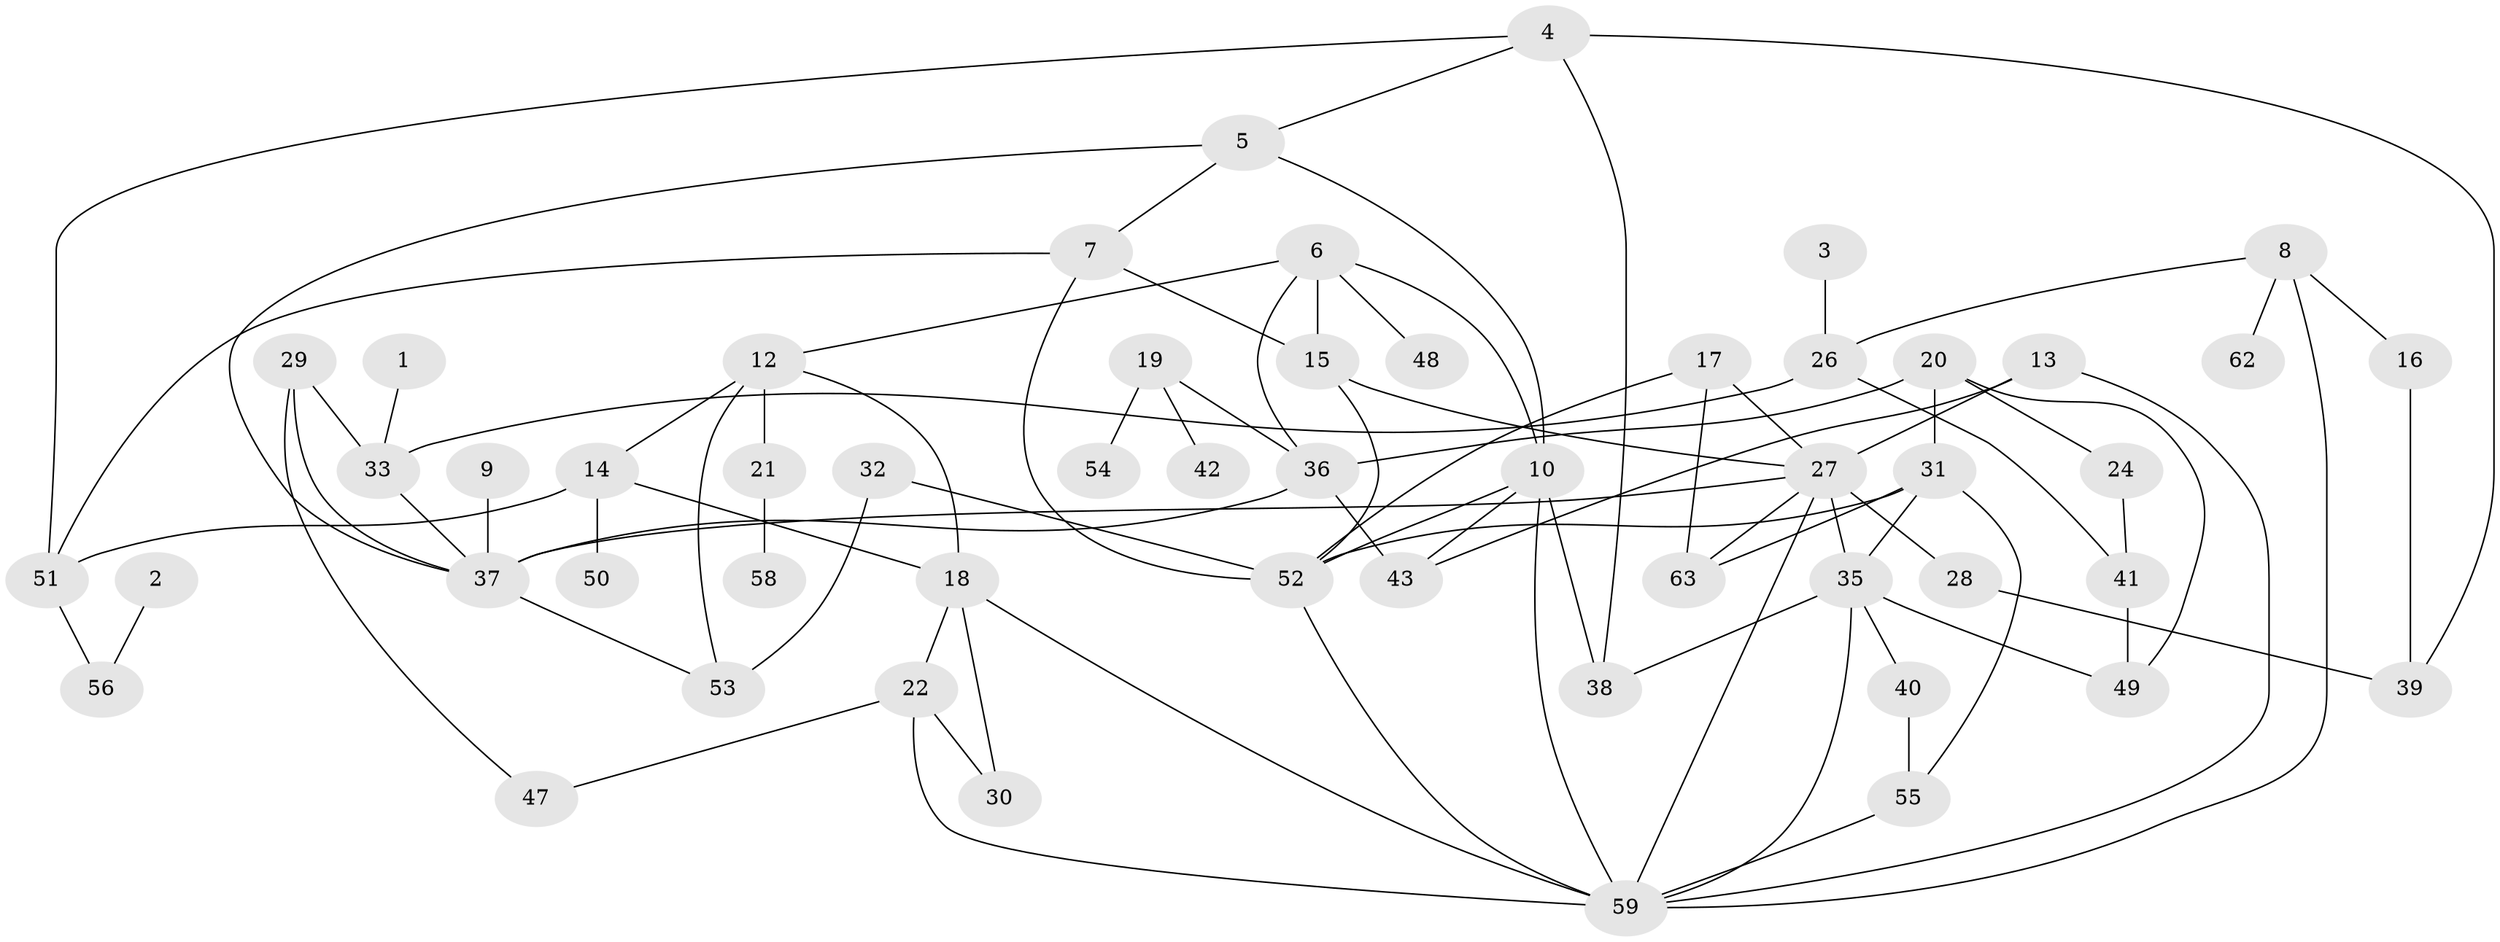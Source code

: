 // original degree distribution, {2: 0.2677165354330709, 1: 0.1968503937007874, 3: 0.2283464566929134, 5: 0.09448818897637795, 6: 0.015748031496062992, 0: 0.08661417322834646, 4: 0.10236220472440945, 8: 0.007874015748031496}
// Generated by graph-tools (version 1.1) at 2025/33/03/09/25 02:33:46]
// undirected, 53 vertices, 88 edges
graph export_dot {
graph [start="1"]
  node [color=gray90,style=filled];
  1;
  2;
  3;
  4;
  5;
  6;
  7;
  8;
  9;
  10;
  12;
  13;
  14;
  15;
  16;
  17;
  18;
  19;
  20;
  21;
  22;
  24;
  26;
  27;
  28;
  29;
  30;
  31;
  32;
  33;
  35;
  36;
  37;
  38;
  39;
  40;
  41;
  42;
  43;
  47;
  48;
  49;
  50;
  51;
  52;
  53;
  54;
  55;
  56;
  58;
  59;
  62;
  63;
  1 -- 33 [weight=1.0];
  2 -- 56 [weight=2.0];
  3 -- 26 [weight=1.0];
  4 -- 5 [weight=1.0];
  4 -- 38 [weight=1.0];
  4 -- 39 [weight=1.0];
  4 -- 51 [weight=1.0];
  5 -- 7 [weight=1.0];
  5 -- 10 [weight=1.0];
  5 -- 37 [weight=1.0];
  6 -- 10 [weight=1.0];
  6 -- 12 [weight=1.0];
  6 -- 15 [weight=2.0];
  6 -- 36 [weight=1.0];
  6 -- 48 [weight=1.0];
  7 -- 15 [weight=1.0];
  7 -- 51 [weight=1.0];
  7 -- 52 [weight=1.0];
  8 -- 16 [weight=1.0];
  8 -- 26 [weight=1.0];
  8 -- 59 [weight=1.0];
  8 -- 62 [weight=1.0];
  9 -- 37 [weight=1.0];
  10 -- 38 [weight=1.0];
  10 -- 43 [weight=1.0];
  10 -- 52 [weight=1.0];
  10 -- 59 [weight=1.0];
  12 -- 14 [weight=1.0];
  12 -- 18 [weight=1.0];
  12 -- 21 [weight=1.0];
  12 -- 53 [weight=1.0];
  13 -- 27 [weight=1.0];
  13 -- 43 [weight=1.0];
  13 -- 59 [weight=1.0];
  14 -- 18 [weight=1.0];
  14 -- 50 [weight=1.0];
  14 -- 51 [weight=1.0];
  15 -- 27 [weight=1.0];
  15 -- 52 [weight=1.0];
  16 -- 39 [weight=1.0];
  17 -- 27 [weight=2.0];
  17 -- 52 [weight=1.0];
  17 -- 63 [weight=2.0];
  18 -- 22 [weight=1.0];
  18 -- 30 [weight=1.0];
  18 -- 59 [weight=1.0];
  19 -- 36 [weight=1.0];
  19 -- 42 [weight=1.0];
  19 -- 54 [weight=1.0];
  20 -- 24 [weight=1.0];
  20 -- 31 [weight=1.0];
  20 -- 36 [weight=2.0];
  20 -- 49 [weight=1.0];
  21 -- 58 [weight=1.0];
  22 -- 30 [weight=1.0];
  22 -- 47 [weight=1.0];
  22 -- 59 [weight=1.0];
  24 -- 41 [weight=1.0];
  26 -- 33 [weight=1.0];
  26 -- 41 [weight=1.0];
  27 -- 28 [weight=1.0];
  27 -- 35 [weight=1.0];
  27 -- 37 [weight=1.0];
  27 -- 59 [weight=1.0];
  27 -- 63 [weight=1.0];
  28 -- 39 [weight=1.0];
  29 -- 33 [weight=2.0];
  29 -- 37 [weight=1.0];
  29 -- 47 [weight=1.0];
  31 -- 35 [weight=1.0];
  31 -- 52 [weight=1.0];
  31 -- 55 [weight=1.0];
  31 -- 63 [weight=1.0];
  32 -- 52 [weight=1.0];
  32 -- 53 [weight=2.0];
  33 -- 37 [weight=1.0];
  35 -- 38 [weight=1.0];
  35 -- 40 [weight=1.0];
  35 -- 49 [weight=1.0];
  35 -- 59 [weight=1.0];
  36 -- 37 [weight=1.0];
  36 -- 43 [weight=1.0];
  37 -- 53 [weight=1.0];
  40 -- 55 [weight=1.0];
  41 -- 49 [weight=1.0];
  51 -- 56 [weight=2.0];
  52 -- 59 [weight=2.0];
  55 -- 59 [weight=1.0];
}

